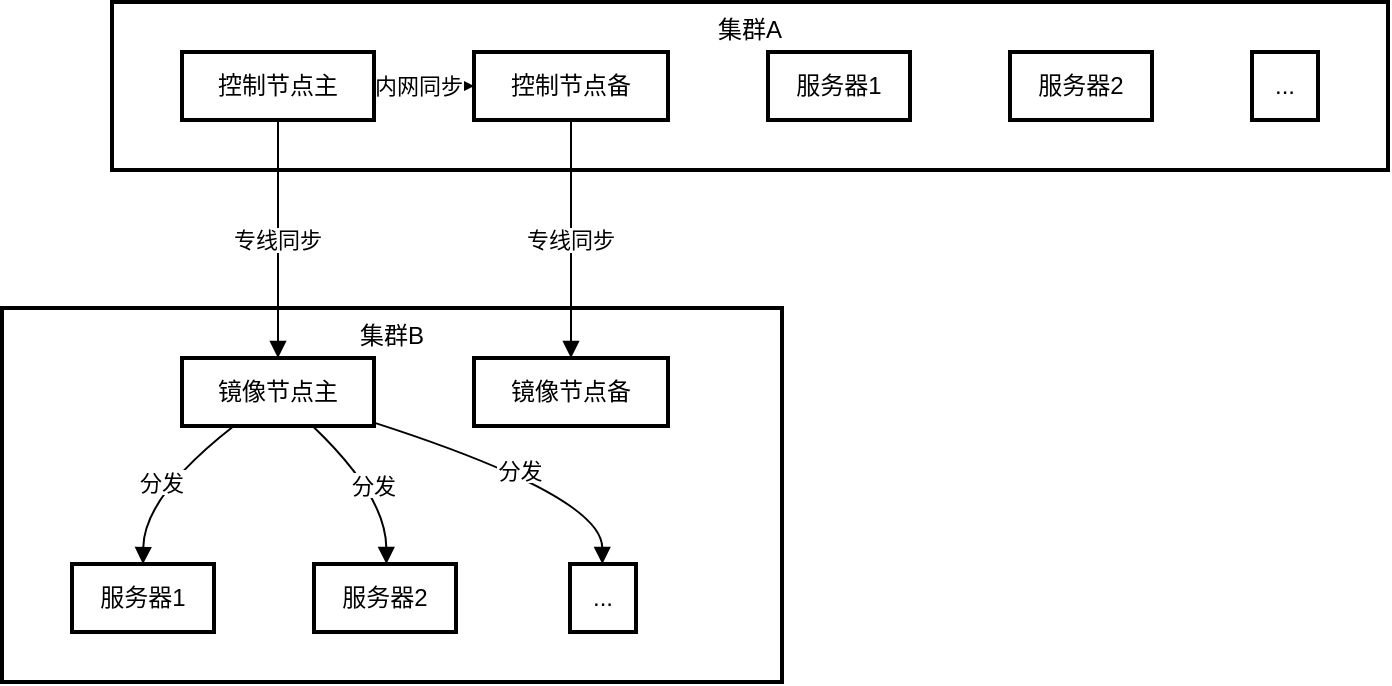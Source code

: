<mxfile version="24.6.5" type="github">
  <diagram name="第 1 页" id="1NaeYYbevfWh8wgsjiGq">
    <mxGraphModel dx="1430" dy="757" grid="1" gridSize="10" guides="1" tooltips="1" connect="1" arrows="1" fold="1" page="1" pageScale="1" pageWidth="827" pageHeight="1169" math="0" shadow="0">
      <root>
        <mxCell id="0" />
        <mxCell id="1" parent="0" />
        <mxCell id="oLm2t81EzH8TUkGeqO75-1" value="集群B" style="whiteSpace=wrap;strokeWidth=2;verticalAlign=top;" vertex="1" parent="1">
          <mxGeometry x="20" y="173" width="390" height="187" as="geometry" />
        </mxCell>
        <mxCell id="oLm2t81EzH8TUkGeqO75-2" value="镜像节点主" style="whiteSpace=wrap;strokeWidth=2;" vertex="1" parent="1">
          <mxGeometry x="110" y="198" width="96" height="34" as="geometry" />
        </mxCell>
        <mxCell id="oLm2t81EzH8TUkGeqO75-3" value="镜像节点备" style="whiteSpace=wrap;strokeWidth=2;" vertex="1" parent="1">
          <mxGeometry x="256" y="198" width="97" height="34" as="geometry" />
        </mxCell>
        <mxCell id="oLm2t81EzH8TUkGeqO75-4" value="服务器1" style="whiteSpace=wrap;strokeWidth=2;" vertex="1" parent="1">
          <mxGeometry x="55" y="301" width="71" height="34" as="geometry" />
        </mxCell>
        <mxCell id="oLm2t81EzH8TUkGeqO75-5" value="服务器2" style="whiteSpace=wrap;strokeWidth=2;" vertex="1" parent="1">
          <mxGeometry x="176" y="301" width="71" height="34" as="geometry" />
        </mxCell>
        <mxCell id="oLm2t81EzH8TUkGeqO75-6" value="..." style="whiteSpace=wrap;strokeWidth=2;" vertex="1" parent="1">
          <mxGeometry x="304" y="301" width="33" height="34" as="geometry" />
        </mxCell>
        <mxCell id="oLm2t81EzH8TUkGeqO75-7" value="集群A" style="whiteSpace=wrap;strokeWidth=2;verticalAlign=top;" vertex="1" parent="1">
          <mxGeometry x="75" y="20" width="638" height="84" as="geometry" />
        </mxCell>
        <mxCell id="oLm2t81EzH8TUkGeqO75-18" value="" style="edgeStyle=orthogonalEdgeStyle;rounded=0;orthogonalLoop=1;jettySize=auto;html=1;" edge="1" parent="1" source="oLm2t81EzH8TUkGeqO75-8" target="oLm2t81EzH8TUkGeqO75-9">
          <mxGeometry relative="1" as="geometry" />
        </mxCell>
        <mxCell id="oLm2t81EzH8TUkGeqO75-19" value="内网同步" style="edgeLabel;html=1;align=center;verticalAlign=middle;resizable=0;points=[];" vertex="1" connectable="0" parent="oLm2t81EzH8TUkGeqO75-18">
          <mxGeometry x="-0.123" relative="1" as="geometry">
            <mxPoint as="offset" />
          </mxGeometry>
        </mxCell>
        <mxCell id="oLm2t81EzH8TUkGeqO75-8" value="控制节点主" style="whiteSpace=wrap;strokeWidth=2;" vertex="1" parent="1">
          <mxGeometry x="110" y="45" width="96" height="34" as="geometry" />
        </mxCell>
        <mxCell id="oLm2t81EzH8TUkGeqO75-9" value="控制节点备" style="whiteSpace=wrap;strokeWidth=2;" vertex="1" parent="1">
          <mxGeometry x="256" y="45" width="97" height="34" as="geometry" />
        </mxCell>
        <mxCell id="oLm2t81EzH8TUkGeqO75-10" value="服务器1" style="whiteSpace=wrap;strokeWidth=2;" vertex="1" parent="1">
          <mxGeometry x="403" y="45" width="71" height="34" as="geometry" />
        </mxCell>
        <mxCell id="oLm2t81EzH8TUkGeqO75-11" value="服务器2" style="whiteSpace=wrap;strokeWidth=2;" vertex="1" parent="1">
          <mxGeometry x="524" y="45" width="71" height="34" as="geometry" />
        </mxCell>
        <mxCell id="oLm2t81EzH8TUkGeqO75-12" value="..." style="whiteSpace=wrap;strokeWidth=2;" vertex="1" parent="1">
          <mxGeometry x="645" y="45" width="33" height="34" as="geometry" />
        </mxCell>
        <mxCell id="oLm2t81EzH8TUkGeqO75-13" value="专线同步" style="curved=1;startArrow=none;endArrow=block;exitX=0.5;exitY=1;entryX=0.5;entryY=0;rounded=0;" edge="1" parent="1" source="oLm2t81EzH8TUkGeqO75-8" target="oLm2t81EzH8TUkGeqO75-2">
          <mxGeometry relative="1" as="geometry">
            <Array as="points" />
          </mxGeometry>
        </mxCell>
        <mxCell id="oLm2t81EzH8TUkGeqO75-14" value="专线同步" style="curved=1;startArrow=none;endArrow=block;exitX=0.5;exitY=1;entryX=0.5;entryY=0;rounded=0;" edge="1" parent="1" source="oLm2t81EzH8TUkGeqO75-9" target="oLm2t81EzH8TUkGeqO75-3">
          <mxGeometry relative="1" as="geometry">
            <Array as="points" />
          </mxGeometry>
        </mxCell>
        <mxCell id="oLm2t81EzH8TUkGeqO75-15" value="分发" style="curved=1;startArrow=none;endArrow=block;exitX=0.27;exitY=1;entryX=0.5;entryY=0;rounded=0;" edge="1" parent="1" source="oLm2t81EzH8TUkGeqO75-2" target="oLm2t81EzH8TUkGeqO75-4">
          <mxGeometry relative="1" as="geometry">
            <Array as="points">
              <mxPoint x="91" y="267" />
            </Array>
          </mxGeometry>
        </mxCell>
        <mxCell id="oLm2t81EzH8TUkGeqO75-16" value="分发" style="curved=1;startArrow=none;endArrow=block;exitX=0.68;exitY=1;entryX=0.51;entryY=0;rounded=0;" edge="1" parent="1" source="oLm2t81EzH8TUkGeqO75-2" target="oLm2t81EzH8TUkGeqO75-5">
          <mxGeometry relative="1" as="geometry">
            <Array as="points">
              <mxPoint x="212" y="267" />
            </Array>
          </mxGeometry>
        </mxCell>
        <mxCell id="oLm2t81EzH8TUkGeqO75-17" value="分发" style="curved=1;startArrow=none;endArrow=block;exitX=1;exitY=0.95;entryX=0.49;entryY=0;rounded=0;" edge="1" parent="1" source="oLm2t81EzH8TUkGeqO75-2" target="oLm2t81EzH8TUkGeqO75-6">
          <mxGeometry relative="1" as="geometry">
            <Array as="points">
              <mxPoint x="320" y="267" />
            </Array>
          </mxGeometry>
        </mxCell>
      </root>
    </mxGraphModel>
  </diagram>
</mxfile>

